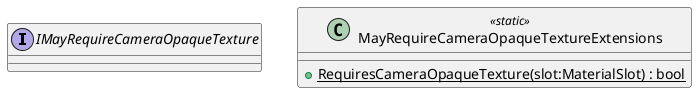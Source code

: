 @startuml
interface IMayRequireCameraOpaqueTexture {
}
class MayRequireCameraOpaqueTextureExtensions <<static>> {
    + {static} RequiresCameraOpaqueTexture(slot:MaterialSlot) : bool
}
@enduml
